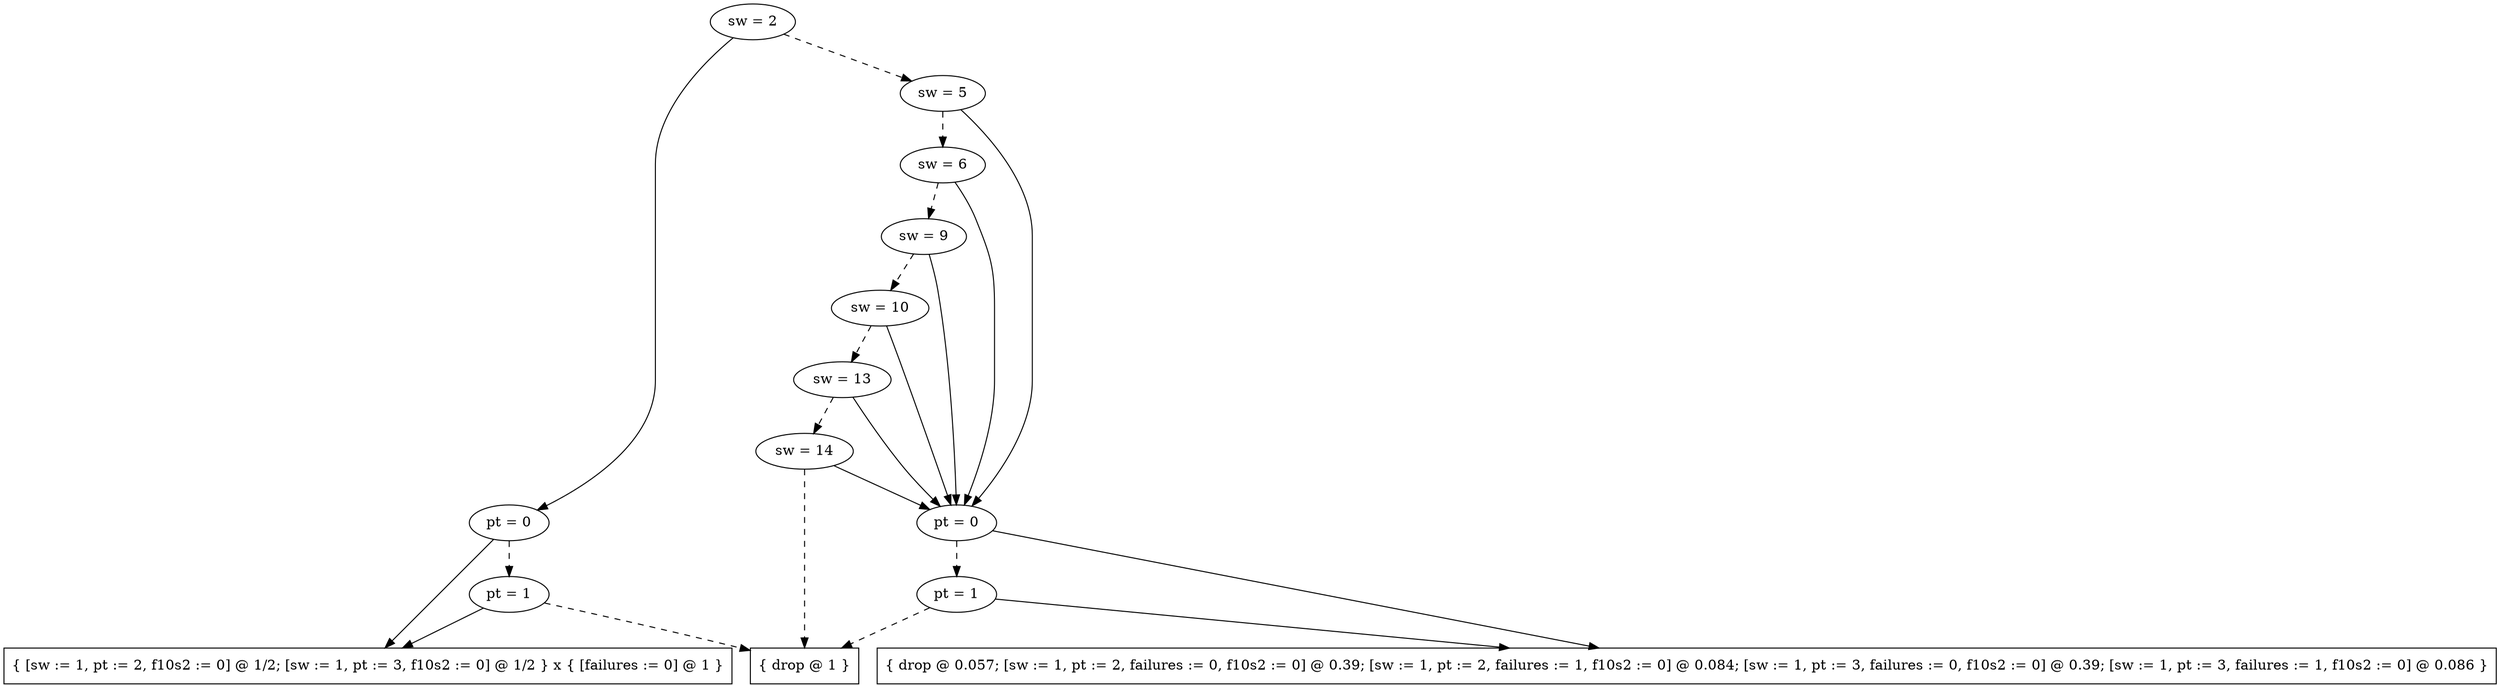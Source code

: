 digraph tdk {
3091 [label="sw = 2"];
3091 -> 3076;
3091 -> 3089 [style="dashed"];
3076 [label="pt = 0"];
3076 -> 2995;
3076 -> 3023 [style="dashed"];
2995 [shape=box label="{ [sw := 1, pt := 2, f10s2 := 0] @ 1/2; [sw := 1, pt := 3, f10s2 := 0] @ 1/2 } x { [failures := 0] @ 1 }"];
3023 [label="pt = 1"];
3023 -> 2995;
3023 -> 0 [style="dashed"];
0 [shape=box label="{ drop @ 1 }"];
3089 [label="sw = 5"];
3089 -> 3061;
3089 -> 3087 [style="dashed"];
3061 [label="pt = 0"];
3061 -> 2966;
3061 -> 3008 [style="dashed"];
2966 [shape=box label="{ drop @ 0.057; [sw := 1, pt := 2, failures := 0, f10s2 := 0] @ 0.39; [sw := 1, pt := 2, failures := 1, f10s2 := 0] @ 0.084; [sw := 1, pt := 3, failures := 0, f10s2 := 0] @ 0.39; [sw := 1, pt := 3, failures := 1, f10s2 := 0] @ 0.086 }"];
3008 [label="pt = 1"];
3008 -> 2966;
3008 -> 0 [style="dashed"];
3087 [label="sw = 6"];
3087 -> 3061;
3087 -> 3085 [style="dashed"];
3085 [label="sw = 9"];
3085 -> 3061;
3085 -> 3083 [style="dashed"];
3083 [label="sw = 10"];
3083 -> 3061;
3083 -> 3081 [style="dashed"];
3081 [label="sw = 13"];
3081 -> 3061;
3081 -> 3079 [style="dashed"];
3079 [label="sw = 14"];
3079 -> 3061;
3079 -> 0 [style="dashed"];
{rank=same; 3083 ;}
{rank=same; 3008 3023 ;}
{rank=same; 3089 ;}
{rank=same; 3085 ;}
{rank=same; 3091 ;}
{rank=same; 3079 ;}
{rank=same; 3081 ;}
{rank=same; 3087 ;}
{rank=same; 3076 3061 ;}
}
